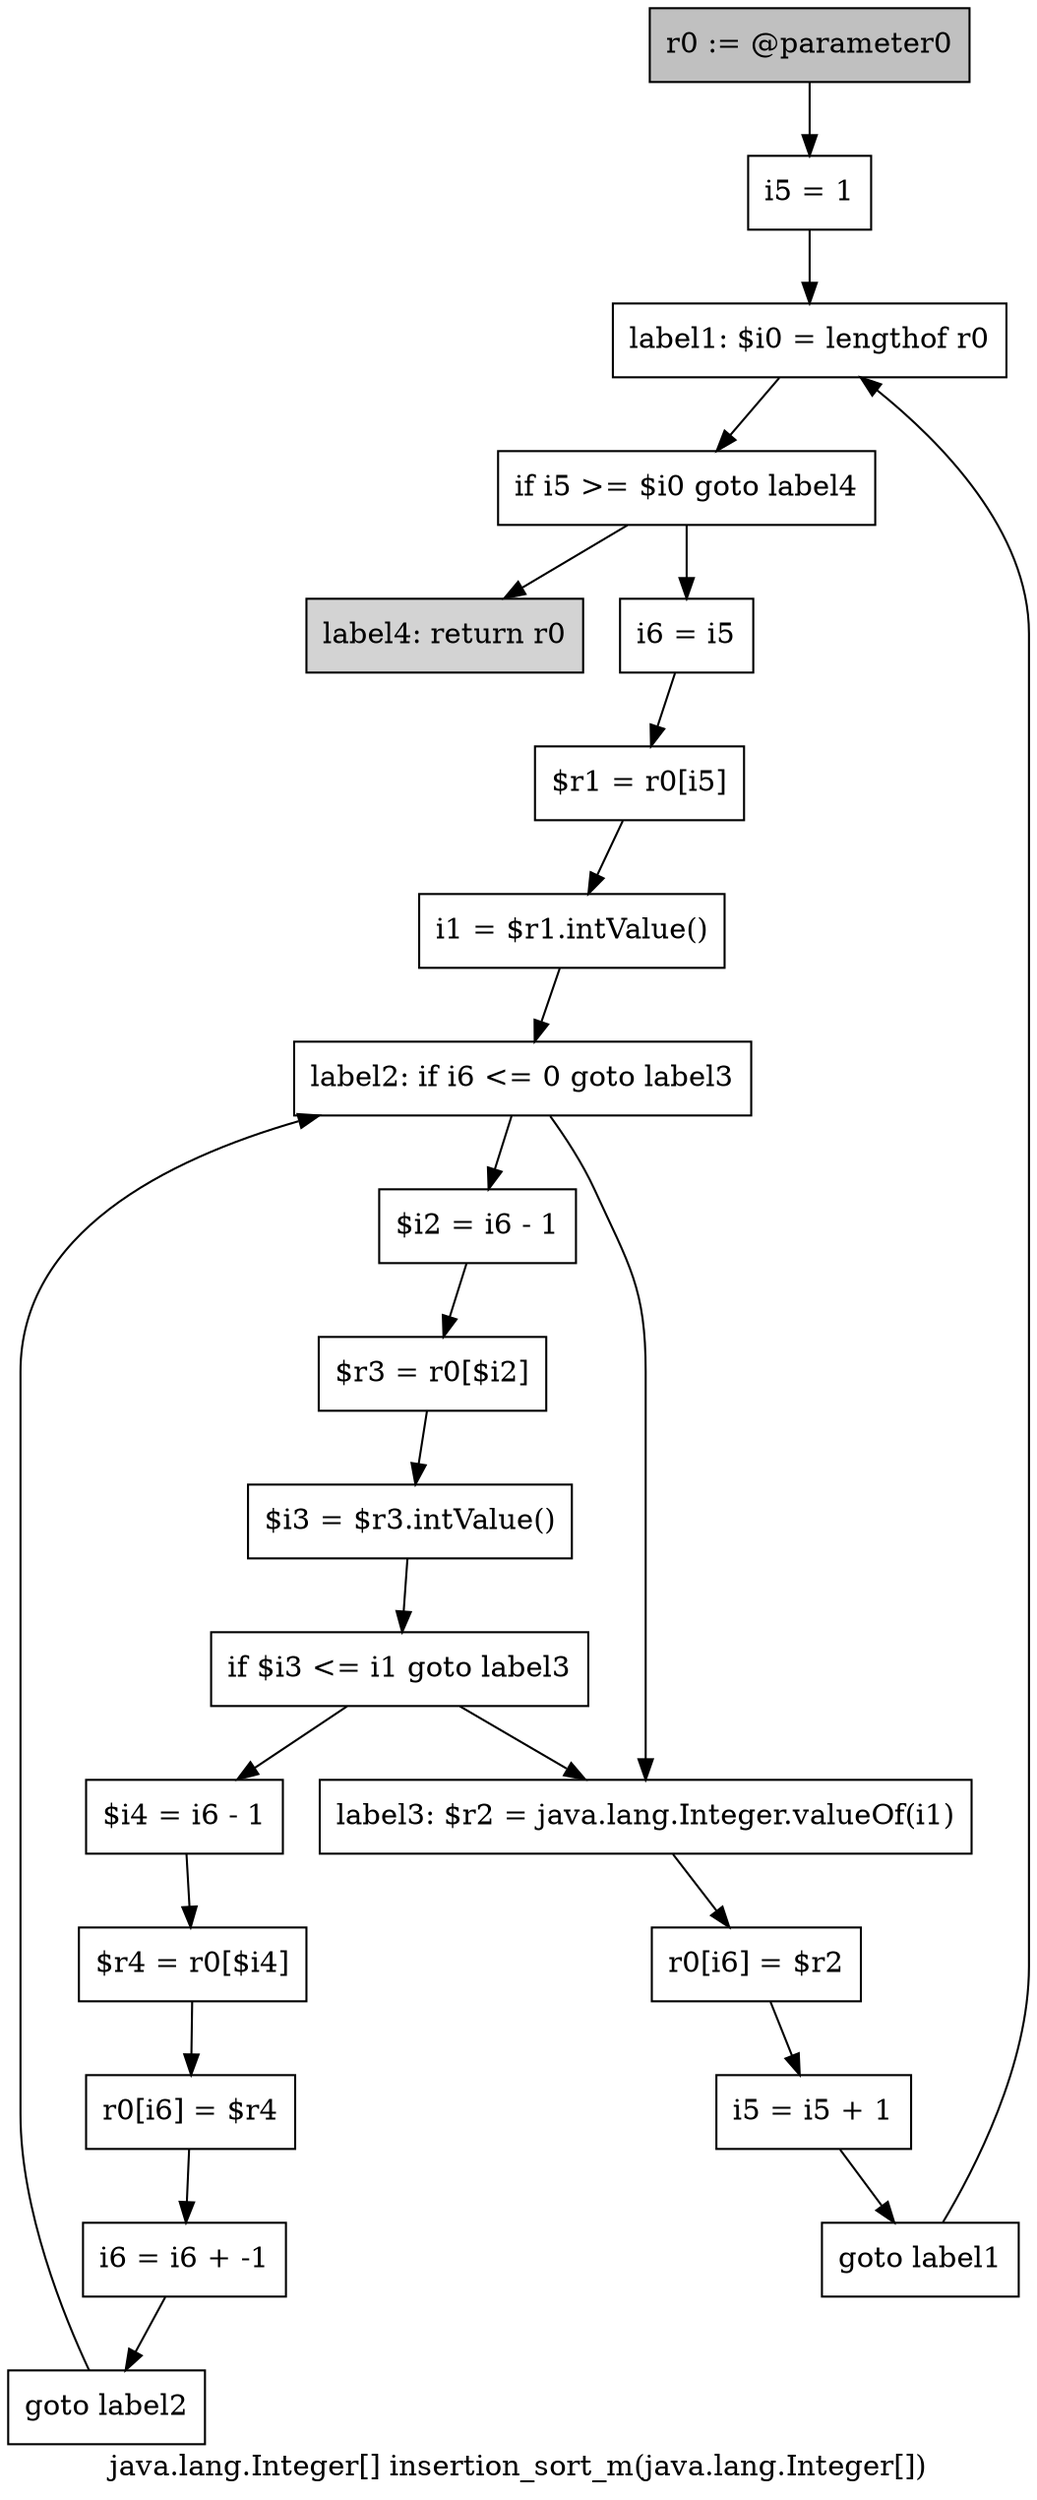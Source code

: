 digraph "java.lang.Integer[] insertion_sort_m(java.lang.Integer[])" {
    label="java.lang.Integer[] insertion_sort_m(java.lang.Integer[])";
    node [shape=box];
    "0" [style=filled,fillcolor=gray,label="r0 := @parameter0",];
    "1" [label="i5 = 1",];
    "0"->"1";
    "2" [label="label1: $i0 = lengthof r0",];
    "1"->"2";
    "3" [label="if i5 >= $i0 goto label4",];
    "2"->"3";
    "4" [label="i6 = i5",];
    "3"->"4";
    "21" [style=filled,fillcolor=lightgray,label="label4: return r0",];
    "3"->"21";
    "5" [label="$r1 = r0[i5]",];
    "4"->"5";
    "6" [label="i1 = $r1.intValue()",];
    "5"->"6";
    "7" [label="label2: if i6 <= 0 goto label3",];
    "6"->"7";
    "8" [label="$i2 = i6 - 1",];
    "7"->"8";
    "17" [label="label3: $r2 = java.lang.Integer.valueOf(i1)",];
    "7"->"17";
    "9" [label="$r3 = r0[$i2]",];
    "8"->"9";
    "10" [label="$i3 = $r3.intValue()",];
    "9"->"10";
    "11" [label="if $i3 <= i1 goto label3",];
    "10"->"11";
    "12" [label="$i4 = i6 - 1",];
    "11"->"12";
    "11"->"17";
    "13" [label="$r4 = r0[$i4]",];
    "12"->"13";
    "14" [label="r0[i6] = $r4",];
    "13"->"14";
    "15" [label="i6 = i6 + -1",];
    "14"->"15";
    "16" [label="goto label2",];
    "15"->"16";
    "16"->"7";
    "18" [label="r0[i6] = $r2",];
    "17"->"18";
    "19" [label="i5 = i5 + 1",];
    "18"->"19";
    "20" [label="goto label1",];
    "19"->"20";
    "20"->"2";
}
